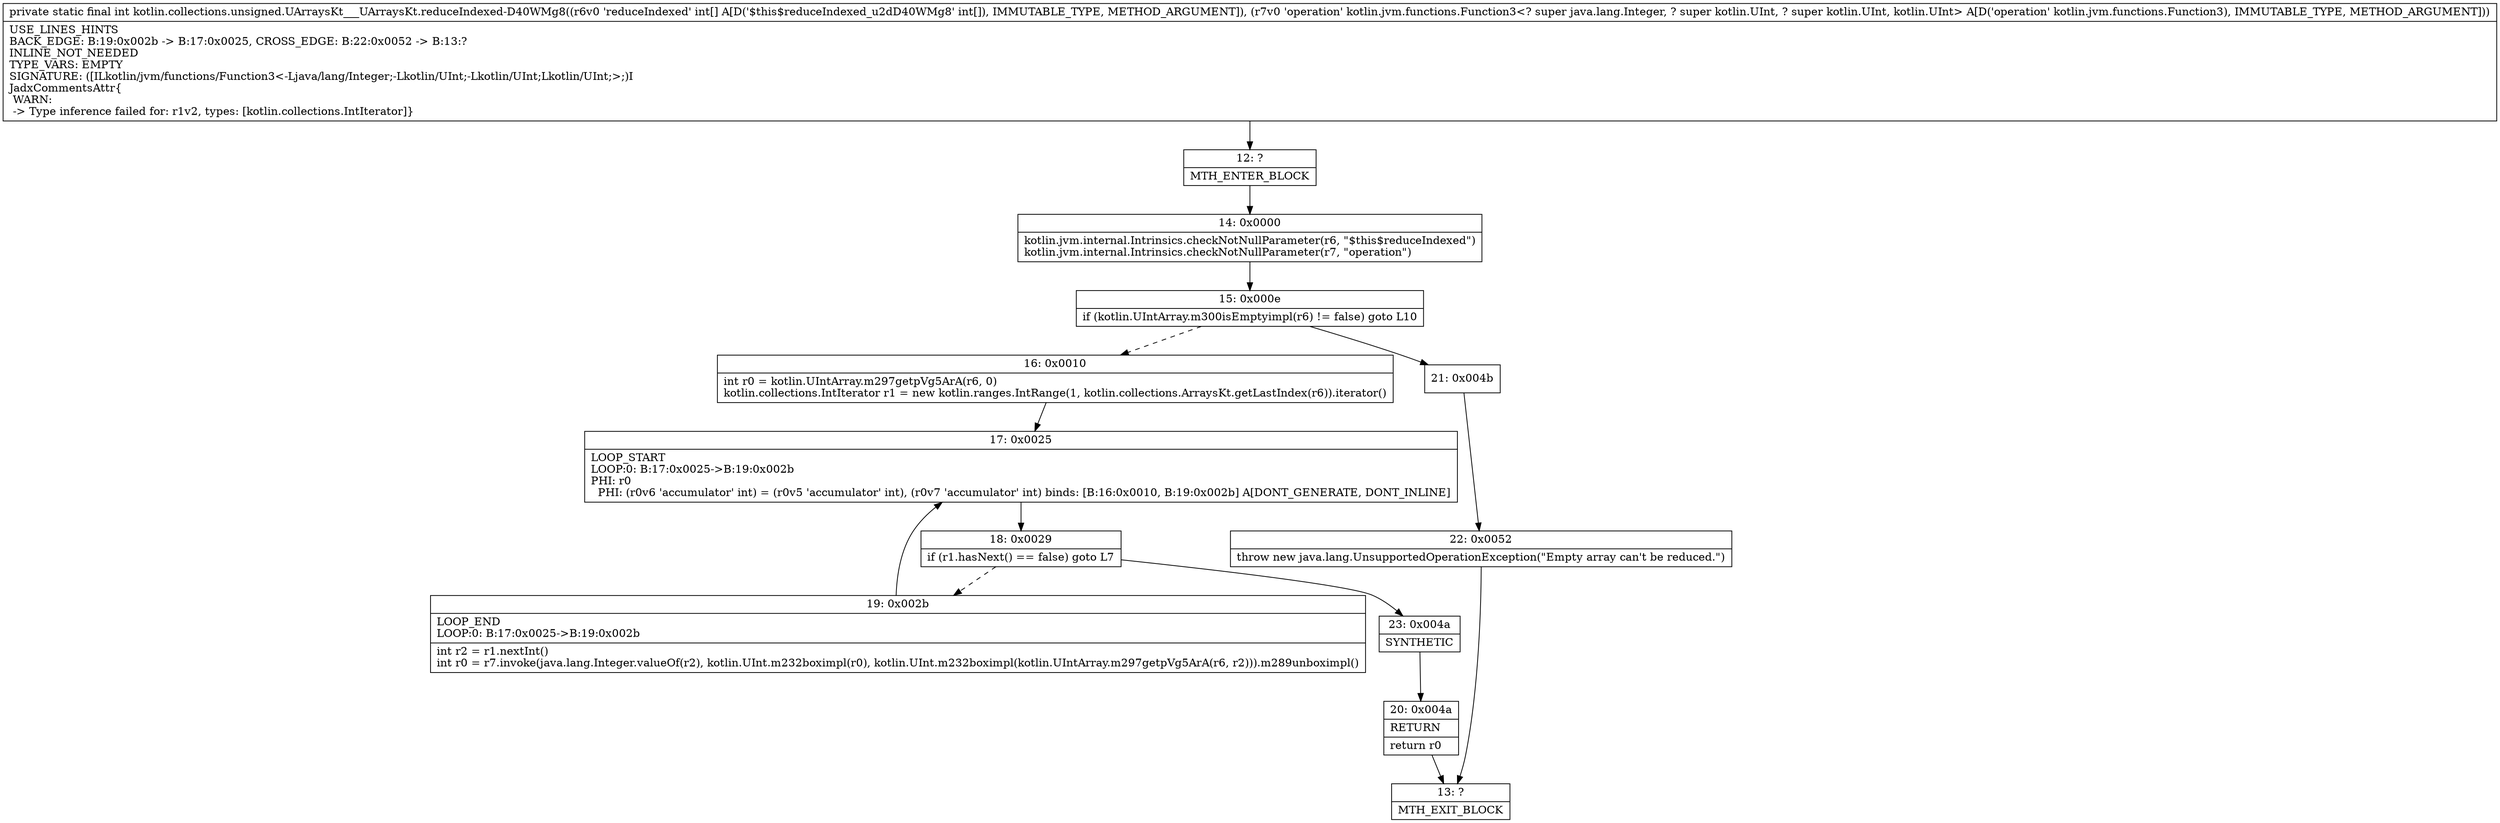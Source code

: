 digraph "CFG forkotlin.collections.unsigned.UArraysKt___UArraysKt.reduceIndexed\-D40WMg8([ILkotlin\/jvm\/functions\/Function3;)I" {
Node_12 [shape=record,label="{12\:\ ?|MTH_ENTER_BLOCK\l}"];
Node_14 [shape=record,label="{14\:\ 0x0000|kotlin.jvm.internal.Intrinsics.checkNotNullParameter(r6, \"$this$reduceIndexed\")\lkotlin.jvm.internal.Intrinsics.checkNotNullParameter(r7, \"operation\")\l}"];
Node_15 [shape=record,label="{15\:\ 0x000e|if (kotlin.UIntArray.m300isEmptyimpl(r6) != false) goto L10\l}"];
Node_16 [shape=record,label="{16\:\ 0x0010|int r0 = kotlin.UIntArray.m297getpVg5ArA(r6, 0)\lkotlin.collections.IntIterator r1 = new kotlin.ranges.IntRange(1, kotlin.collections.ArraysKt.getLastIndex(r6)).iterator()\l}"];
Node_17 [shape=record,label="{17\:\ 0x0025|LOOP_START\lLOOP:0: B:17:0x0025\-\>B:19:0x002b\lPHI: r0 \l  PHI: (r0v6 'accumulator' int) = (r0v5 'accumulator' int), (r0v7 'accumulator' int) binds: [B:16:0x0010, B:19:0x002b] A[DONT_GENERATE, DONT_INLINE]\l}"];
Node_18 [shape=record,label="{18\:\ 0x0029|if (r1.hasNext() == false) goto L7\l}"];
Node_19 [shape=record,label="{19\:\ 0x002b|LOOP_END\lLOOP:0: B:17:0x0025\-\>B:19:0x002b\l|int r2 = r1.nextInt()\lint r0 = r7.invoke(java.lang.Integer.valueOf(r2), kotlin.UInt.m232boximpl(r0), kotlin.UInt.m232boximpl(kotlin.UIntArray.m297getpVg5ArA(r6, r2))).m289unboximpl()\l}"];
Node_23 [shape=record,label="{23\:\ 0x004a|SYNTHETIC\l}"];
Node_20 [shape=record,label="{20\:\ 0x004a|RETURN\l|return r0\l}"];
Node_13 [shape=record,label="{13\:\ ?|MTH_EXIT_BLOCK\l}"];
Node_21 [shape=record,label="{21\:\ 0x004b}"];
Node_22 [shape=record,label="{22\:\ 0x0052|throw new java.lang.UnsupportedOperationException(\"Empty array can't be reduced.\")\l}"];
MethodNode[shape=record,label="{private static final int kotlin.collections.unsigned.UArraysKt___UArraysKt.reduceIndexed\-D40WMg8((r6v0 'reduceIndexed' int[] A[D('$this$reduceIndexed_u2dD40WMg8' int[]), IMMUTABLE_TYPE, METHOD_ARGUMENT]), (r7v0 'operation' kotlin.jvm.functions.Function3\<? super java.lang.Integer, ? super kotlin.UInt, ? super kotlin.UInt, kotlin.UInt\> A[D('operation' kotlin.jvm.functions.Function3), IMMUTABLE_TYPE, METHOD_ARGUMENT]))  | USE_LINES_HINTS\lBACK_EDGE: B:19:0x002b \-\> B:17:0x0025, CROSS_EDGE: B:22:0x0052 \-\> B:13:?\lINLINE_NOT_NEEDED\lTYPE_VARS: EMPTY\lSIGNATURE: ([ILkotlin\/jvm\/functions\/Function3\<\-Ljava\/lang\/Integer;\-Lkotlin\/UInt;\-Lkotlin\/UInt;Lkotlin\/UInt;\>;)I\lJadxCommentsAttr\{\l WARN: \l \-\> Type inference failed for: r1v2, types: [kotlin.collections.IntIterator]\}\l}"];
MethodNode -> Node_12;Node_12 -> Node_14;
Node_14 -> Node_15;
Node_15 -> Node_16[style=dashed];
Node_15 -> Node_21;
Node_16 -> Node_17;
Node_17 -> Node_18;
Node_18 -> Node_19[style=dashed];
Node_18 -> Node_23;
Node_19 -> Node_17;
Node_23 -> Node_20;
Node_20 -> Node_13;
Node_21 -> Node_22;
Node_22 -> Node_13;
}

